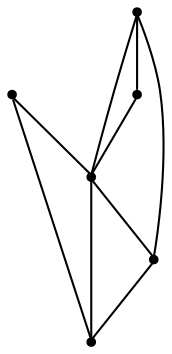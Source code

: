 graph {
  node [shape=point,comment="{\"directed\":false,\"doi\":\"10.1007/978-3-540-24595-7_34\",\"figure\":\"1 (2)\"}"]

  v0 [pos="1578.0852016715116,454.77396647135413"]
  v1 [pos="1621.1577761627907,554.7802607218424"]
  v2 [pos="1483.5353152252906,613.2719039916992"]
  v3 [pos="1313.1286200944767,546.3530858357747"]
  v4 [pos="1408.5505178052326,370.4760869344075"]
  v5 [pos="1242.3091978561047,446.31671905517567"]

  v0 -- v1 [id="-1",pos="1578.0852016715116,454.77396647135413 1621.1577761627907,554.7802607218424 1621.1577761627907,554.7802607218424 1621.1577761627907,554.7802607218424"]
  v2 -- v3 [id="-2",pos="1483.5353152252906,613.2719039916992 1313.1286200944767,546.3530858357747 1313.1286200944767,546.3530858357747 1313.1286200944767,546.3530858357747"]
  v2 -- v1 [id="-3",pos="1483.5353152252906,613.2719039916992 1621.1577761627907,554.7802607218424 1621.1577761627907,554.7802607218424 1621.1577761627907,554.7802607218424"]
  v4 -- v0 [id="-4",pos="1408.5505178052326,370.4760869344075 1578.0852016715116,454.77396647135413 1578.0852016715116,454.77396647135413 1578.0852016715116,454.77396647135413"]
  v4 -- v3 [id="-5",pos="1408.5505178052326,370.4760869344075 1313.1286200944767,546.3530858357747 1313.1286200944767,546.3530858357747 1313.1286200944767,546.3530858357747"]
  v5 -- v3 [id="-6",pos="1242.3091978561047,446.31671905517567 1313.1286200944767,546.3530858357747 1313.1286200944767,546.3530858357747 1313.1286200944767,546.3530858357747"]
  v4 -- v5 [id="-7",pos="1408.5505178052326,370.4760869344075 1242.3091978561047,446.31671905517567 1242.3091978561047,446.31671905517567 1242.3091978561047,446.31671905517567"]
  v3 -- v0 [id="-8",pos="1313.1286200944767,546.3530858357747 1578.0852016715116,454.77396647135413 1578.0852016715116,454.77396647135413 1578.0852016715116,454.77396647135413"]
  v3 -- v1 [id="-9",pos="1313.1286200944767,546.3530858357747 1621.1577761627907,554.7802607218424 1621.1577761627907,554.7802607218424 1621.1577761627907,554.7802607218424"]
}